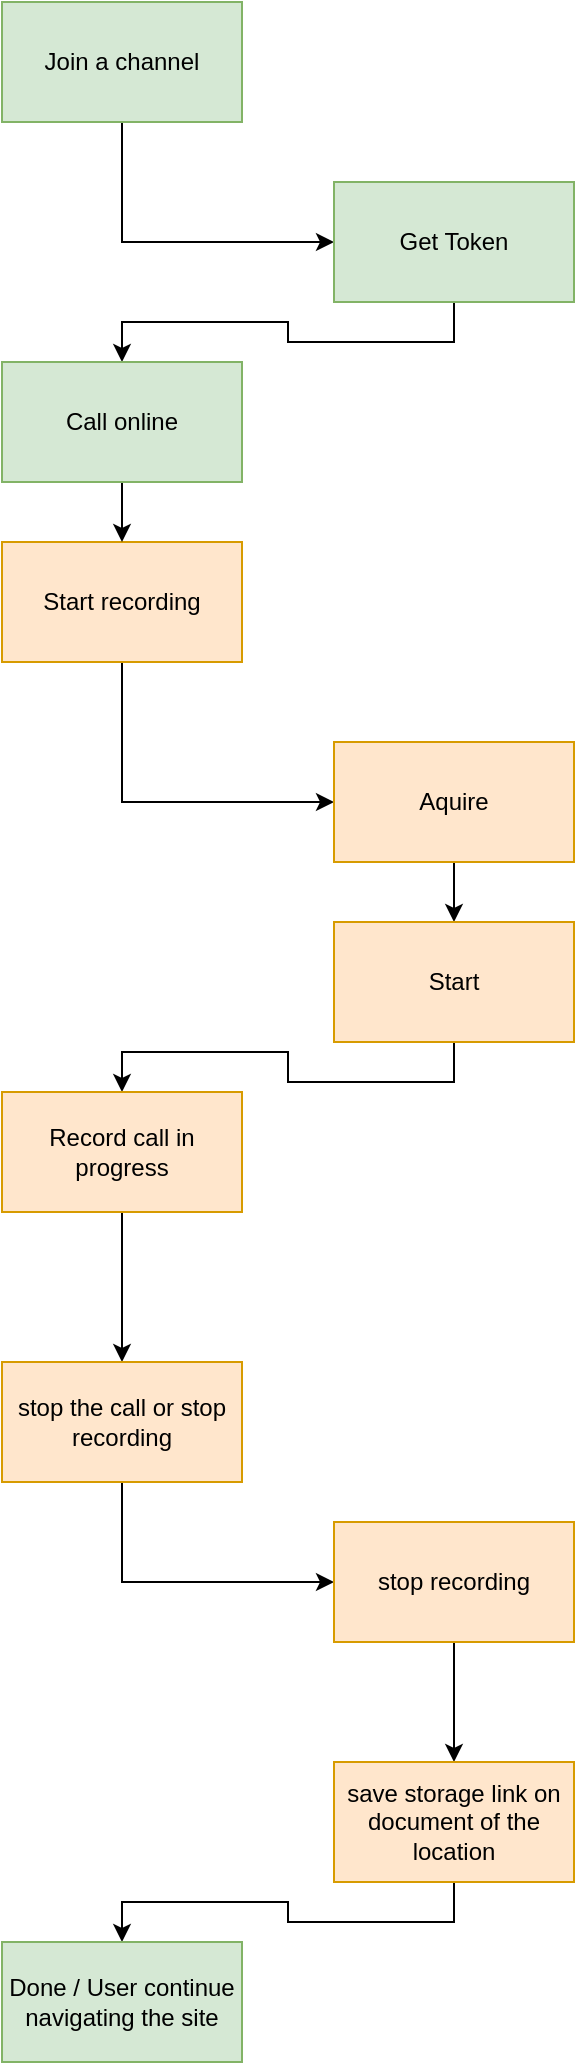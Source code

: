 <mxfile version="24.0.1" type="device">
  <diagram name="Page-1" id="5UWweb2O0xLkZrzqG48C">
    <mxGraphModel dx="1167" dy="589" grid="1" gridSize="10" guides="1" tooltips="1" connect="1" arrows="1" fold="1" page="1" pageScale="1" pageWidth="827" pageHeight="1169" math="0" shadow="0">
      <root>
        <mxCell id="0" />
        <mxCell id="1" parent="0" />
        <mxCell id="WejuZ3t0MLKhjmnwWVy3-6" style="edgeStyle=orthogonalEdgeStyle;rounded=0;orthogonalLoop=1;jettySize=auto;html=1;exitX=0.5;exitY=1;exitDx=0;exitDy=0;entryX=0;entryY=0.5;entryDx=0;entryDy=0;" edge="1" parent="1" source="WejuZ3t0MLKhjmnwWVy3-1" target="WejuZ3t0MLKhjmnwWVy3-2">
          <mxGeometry relative="1" as="geometry" />
        </mxCell>
        <mxCell id="WejuZ3t0MLKhjmnwWVy3-1" value="Join a channel" style="rounded=0;whiteSpace=wrap;html=1;fillColor=#d5e8d4;strokeColor=#82b366;" vertex="1" parent="1">
          <mxGeometry x="354" y="10" width="120" height="60" as="geometry" />
        </mxCell>
        <mxCell id="WejuZ3t0MLKhjmnwWVy3-8" style="edgeStyle=orthogonalEdgeStyle;rounded=0;orthogonalLoop=1;jettySize=auto;html=1;exitX=0.5;exitY=1;exitDx=0;exitDy=0;entryX=0.5;entryY=0;entryDx=0;entryDy=0;" edge="1" parent="1" source="WejuZ3t0MLKhjmnwWVy3-2" target="WejuZ3t0MLKhjmnwWVy3-7">
          <mxGeometry relative="1" as="geometry" />
        </mxCell>
        <mxCell id="WejuZ3t0MLKhjmnwWVy3-2" value="Get Token" style="rounded=0;whiteSpace=wrap;html=1;fillColor=#d5e8d4;strokeColor=#82b366;" vertex="1" parent="1">
          <mxGeometry x="520" y="100" width="120" height="60" as="geometry" />
        </mxCell>
        <mxCell id="WejuZ3t0MLKhjmnwWVy3-10" style="edgeStyle=orthogonalEdgeStyle;rounded=0;orthogonalLoop=1;jettySize=auto;html=1;exitX=0.5;exitY=1;exitDx=0;exitDy=0;entryX=0;entryY=0.5;entryDx=0;entryDy=0;" edge="1" parent="1" source="WejuZ3t0MLKhjmnwWVy3-3" target="WejuZ3t0MLKhjmnwWVy3-4">
          <mxGeometry relative="1" as="geometry" />
        </mxCell>
        <mxCell id="WejuZ3t0MLKhjmnwWVy3-3" value="Start recording" style="rounded=0;whiteSpace=wrap;html=1;fillColor=#ffe6cc;strokeColor=#d79b00;" vertex="1" parent="1">
          <mxGeometry x="354" y="280" width="120" height="60" as="geometry" />
        </mxCell>
        <mxCell id="WejuZ3t0MLKhjmnwWVy3-11" style="edgeStyle=orthogonalEdgeStyle;rounded=0;orthogonalLoop=1;jettySize=auto;html=1;exitX=0.5;exitY=1;exitDx=0;exitDy=0;entryX=0.5;entryY=0;entryDx=0;entryDy=0;" edge="1" parent="1" source="WejuZ3t0MLKhjmnwWVy3-4" target="WejuZ3t0MLKhjmnwWVy3-5">
          <mxGeometry relative="1" as="geometry" />
        </mxCell>
        <mxCell id="WejuZ3t0MLKhjmnwWVy3-4" value="Aquire" style="rounded=0;whiteSpace=wrap;html=1;fillColor=#ffe6cc;strokeColor=#d79b00;" vertex="1" parent="1">
          <mxGeometry x="520" y="380" width="120" height="60" as="geometry" />
        </mxCell>
        <mxCell id="WejuZ3t0MLKhjmnwWVy3-13" style="edgeStyle=orthogonalEdgeStyle;rounded=0;orthogonalLoop=1;jettySize=auto;html=1;exitX=0.5;exitY=1;exitDx=0;exitDy=0;entryX=0.5;entryY=0;entryDx=0;entryDy=0;" edge="1" parent="1" source="WejuZ3t0MLKhjmnwWVy3-5" target="WejuZ3t0MLKhjmnwWVy3-12">
          <mxGeometry relative="1" as="geometry" />
        </mxCell>
        <mxCell id="WejuZ3t0MLKhjmnwWVy3-5" value="Start" style="rounded=0;whiteSpace=wrap;html=1;fillColor=#ffe6cc;strokeColor=#d79b00;" vertex="1" parent="1">
          <mxGeometry x="520" y="470" width="120" height="60" as="geometry" />
        </mxCell>
        <mxCell id="WejuZ3t0MLKhjmnwWVy3-9" style="edgeStyle=orthogonalEdgeStyle;rounded=0;orthogonalLoop=1;jettySize=auto;html=1;exitX=0.5;exitY=1;exitDx=0;exitDy=0;entryX=0.5;entryY=0;entryDx=0;entryDy=0;" edge="1" parent="1" source="WejuZ3t0MLKhjmnwWVy3-7" target="WejuZ3t0MLKhjmnwWVy3-3">
          <mxGeometry relative="1" as="geometry" />
        </mxCell>
        <mxCell id="WejuZ3t0MLKhjmnwWVy3-7" value="Call online" style="rounded=0;whiteSpace=wrap;html=1;fillColor=#d5e8d4;strokeColor=#82b366;" vertex="1" parent="1">
          <mxGeometry x="354" y="190" width="120" height="60" as="geometry" />
        </mxCell>
        <mxCell id="WejuZ3t0MLKhjmnwWVy3-15" style="edgeStyle=orthogonalEdgeStyle;rounded=0;orthogonalLoop=1;jettySize=auto;html=1;exitX=0.5;exitY=1;exitDx=0;exitDy=0;entryX=0.5;entryY=0;entryDx=0;entryDy=0;" edge="1" parent="1" source="WejuZ3t0MLKhjmnwWVy3-12" target="WejuZ3t0MLKhjmnwWVy3-14">
          <mxGeometry relative="1" as="geometry" />
        </mxCell>
        <mxCell id="WejuZ3t0MLKhjmnwWVy3-12" value="Record call in progress" style="rounded=0;whiteSpace=wrap;html=1;fillColor=#ffe6cc;strokeColor=#d79b00;" vertex="1" parent="1">
          <mxGeometry x="354" y="555" width="120" height="60" as="geometry" />
        </mxCell>
        <mxCell id="WejuZ3t0MLKhjmnwWVy3-17" style="edgeStyle=orthogonalEdgeStyle;rounded=0;orthogonalLoop=1;jettySize=auto;html=1;exitX=0.5;exitY=1;exitDx=0;exitDy=0;entryX=0;entryY=0.5;entryDx=0;entryDy=0;" edge="1" parent="1" source="WejuZ3t0MLKhjmnwWVy3-14" target="WejuZ3t0MLKhjmnwWVy3-16">
          <mxGeometry relative="1" as="geometry" />
        </mxCell>
        <mxCell id="WejuZ3t0MLKhjmnwWVy3-14" value="stop the call or stop recording" style="rounded=0;whiteSpace=wrap;html=1;fillColor=#ffe6cc;strokeColor=#d79b00;" vertex="1" parent="1">
          <mxGeometry x="354" y="690" width="120" height="60" as="geometry" />
        </mxCell>
        <mxCell id="WejuZ3t0MLKhjmnwWVy3-19" style="edgeStyle=orthogonalEdgeStyle;rounded=0;orthogonalLoop=1;jettySize=auto;html=1;exitX=0.5;exitY=1;exitDx=0;exitDy=0;entryX=0.5;entryY=0;entryDx=0;entryDy=0;" edge="1" parent="1" source="WejuZ3t0MLKhjmnwWVy3-16" target="WejuZ3t0MLKhjmnwWVy3-18">
          <mxGeometry relative="1" as="geometry" />
        </mxCell>
        <mxCell id="WejuZ3t0MLKhjmnwWVy3-16" value="stop recording" style="rounded=0;whiteSpace=wrap;html=1;fillColor=#ffe6cc;strokeColor=#d79b00;" vertex="1" parent="1">
          <mxGeometry x="520" y="770" width="120" height="60" as="geometry" />
        </mxCell>
        <mxCell id="WejuZ3t0MLKhjmnwWVy3-21" style="edgeStyle=orthogonalEdgeStyle;rounded=0;orthogonalLoop=1;jettySize=auto;html=1;exitX=0.5;exitY=1;exitDx=0;exitDy=0;entryX=0.5;entryY=0;entryDx=0;entryDy=0;" edge="1" parent="1" source="WejuZ3t0MLKhjmnwWVy3-18" target="WejuZ3t0MLKhjmnwWVy3-20">
          <mxGeometry relative="1" as="geometry" />
        </mxCell>
        <mxCell id="WejuZ3t0MLKhjmnwWVy3-18" value="save storage link on document of the location" style="rounded=0;whiteSpace=wrap;html=1;fillColor=#ffe6cc;strokeColor=#d79b00;" vertex="1" parent="1">
          <mxGeometry x="520" y="890" width="120" height="60" as="geometry" />
        </mxCell>
        <mxCell id="WejuZ3t0MLKhjmnwWVy3-20" value="Done / User continue navigating the site" style="rounded=0;whiteSpace=wrap;html=1;fillColor=#d5e8d4;strokeColor=#82b366;" vertex="1" parent="1">
          <mxGeometry x="354" y="980" width="120" height="60" as="geometry" />
        </mxCell>
      </root>
    </mxGraphModel>
  </diagram>
</mxfile>
